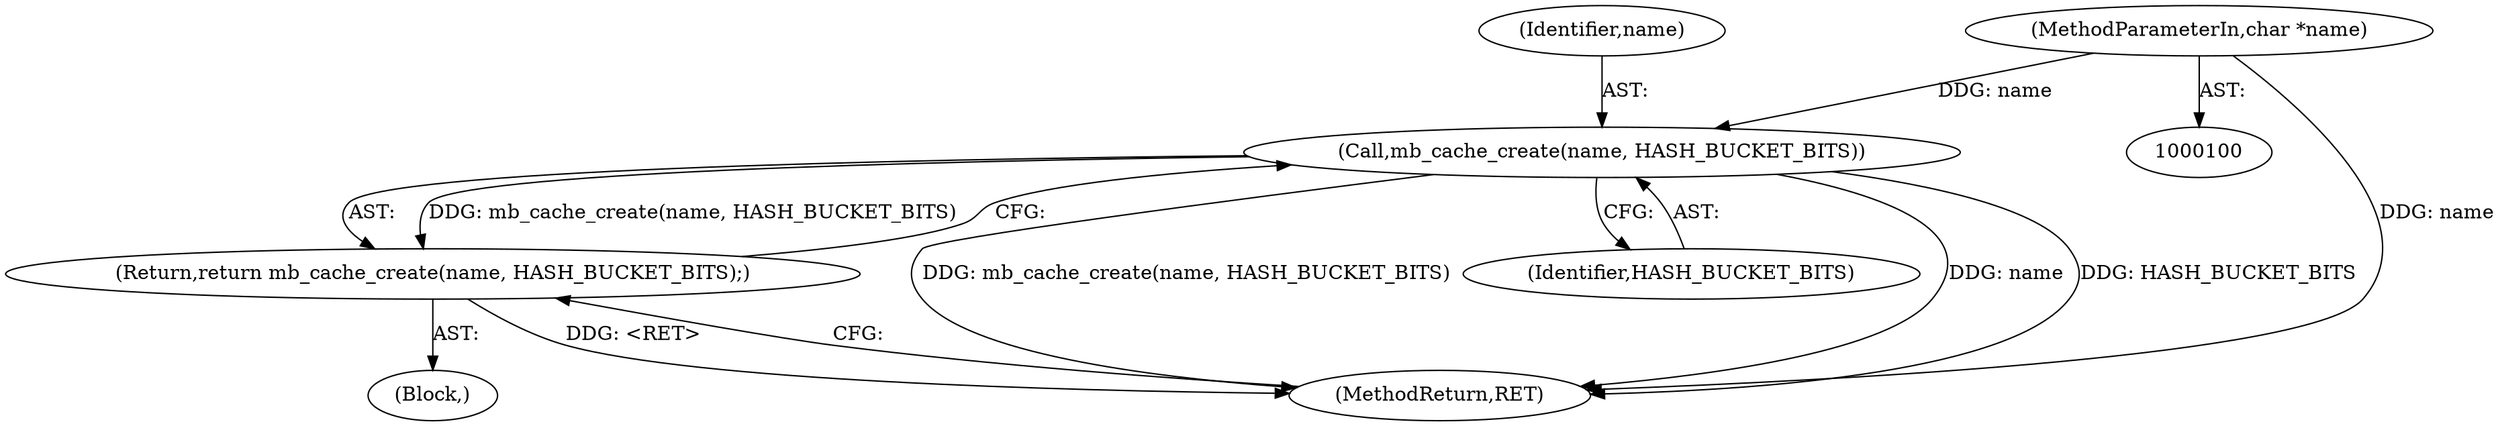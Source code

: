 digraph "1_linux_82939d7999dfc1f1998c4b1c12e2f19edbdff272_6@API" {
"1000104" [label="(Call,mb_cache_create(name, HASH_BUCKET_BITS))"];
"1000101" [label="(MethodParameterIn,char *name)"];
"1000103" [label="(Return,return mb_cache_create(name, HASH_BUCKET_BITS);)"];
"1000104" [label="(Call,mb_cache_create(name, HASH_BUCKET_BITS))"];
"1000101" [label="(MethodParameterIn,char *name)"];
"1000105" [label="(Identifier,name)"];
"1000102" [label="(Block,)"];
"1000106" [label="(Identifier,HASH_BUCKET_BITS)"];
"1000103" [label="(Return,return mb_cache_create(name, HASH_BUCKET_BITS);)"];
"1000107" [label="(MethodReturn,RET)"];
"1000104" -> "1000103"  [label="AST: "];
"1000104" -> "1000106"  [label="CFG: "];
"1000105" -> "1000104"  [label="AST: "];
"1000106" -> "1000104"  [label="AST: "];
"1000103" -> "1000104"  [label="CFG: "];
"1000104" -> "1000107"  [label="DDG: mb_cache_create(name, HASH_BUCKET_BITS)"];
"1000104" -> "1000107"  [label="DDG: name"];
"1000104" -> "1000107"  [label="DDG: HASH_BUCKET_BITS"];
"1000104" -> "1000103"  [label="DDG: mb_cache_create(name, HASH_BUCKET_BITS)"];
"1000101" -> "1000104"  [label="DDG: name"];
"1000101" -> "1000100"  [label="AST: "];
"1000101" -> "1000107"  [label="DDG: name"];
"1000103" -> "1000102"  [label="AST: "];
"1000107" -> "1000103"  [label="CFG: "];
"1000103" -> "1000107"  [label="DDG: <RET>"];
}
